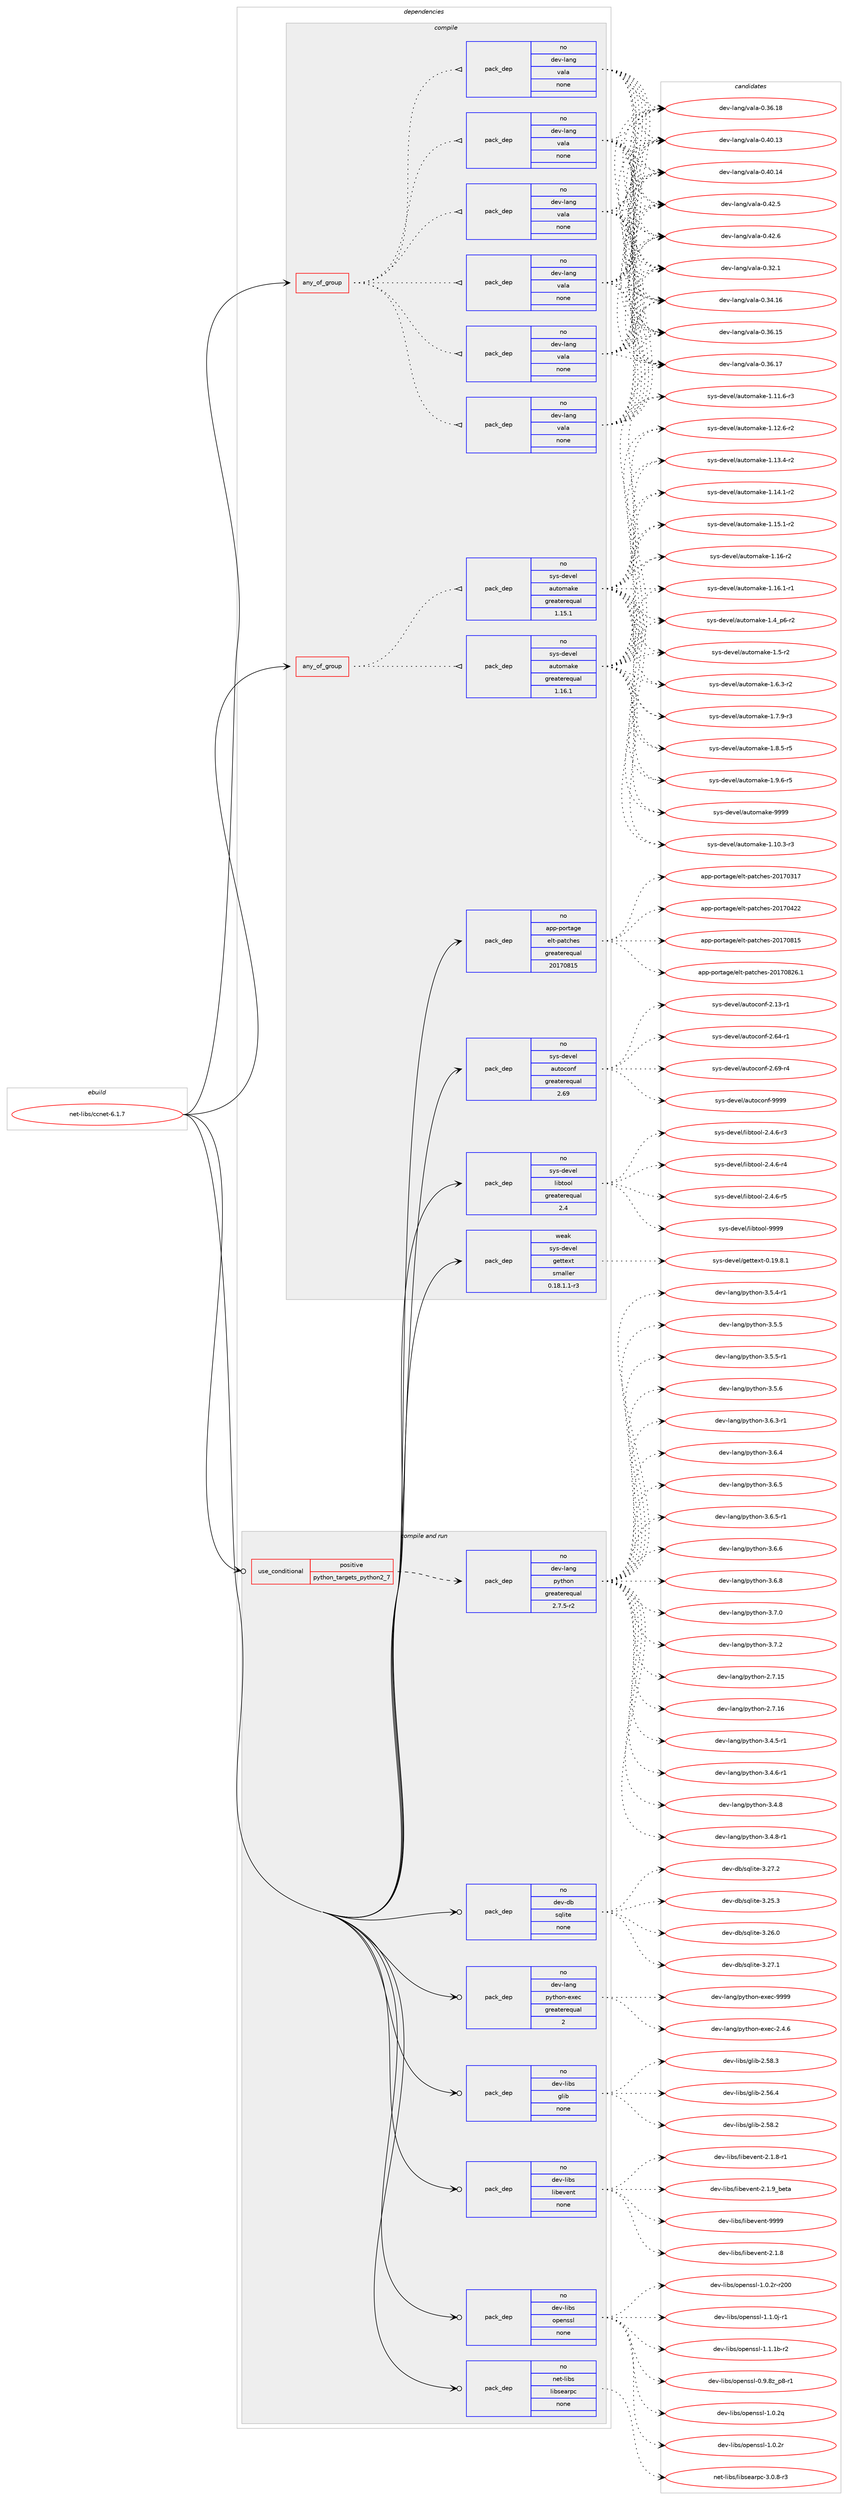 digraph prolog {

# *************
# Graph options
# *************

newrank=true;
concentrate=true;
compound=true;
graph [rankdir=LR,fontname=Helvetica,fontsize=10,ranksep=1.5];#, ranksep=2.5, nodesep=0.2];
edge  [arrowhead=vee];
node  [fontname=Helvetica,fontsize=10];

# **********
# The ebuild
# **********

subgraph cluster_leftcol {
color=gray;
rank=same;
label=<<i>ebuild</i>>;
id [label="net-libs/ccnet-6.1.7", color=red, width=4, href="../net-libs/ccnet-6.1.7.svg"];
}

# ****************
# The dependencies
# ****************

subgraph cluster_midcol {
color=gray;
label=<<i>dependencies</i>>;
subgraph cluster_compile {
fillcolor="#eeeeee";
style=filled;
label=<<i>compile</i>>;
subgraph any26080 {
dependency1658005 [label=<<TABLE BORDER="0" CELLBORDER="1" CELLSPACING="0" CELLPADDING="4"><TR><TD CELLPADDING="10">any_of_group</TD></TR></TABLE>>, shape=none, color=red];subgraph pack1185298 {
dependency1658006 [label=<<TABLE BORDER="0" CELLBORDER="1" CELLSPACING="0" CELLPADDING="4" WIDTH="220"><TR><TD ROWSPAN="6" CELLPADDING="30">pack_dep</TD></TR><TR><TD WIDTH="110">no</TD></TR><TR><TD>dev-lang</TD></TR><TR><TD>vala</TD></TR><TR><TD>none</TD></TR><TR><TD></TD></TR></TABLE>>, shape=none, color=blue];
}
dependency1658005:e -> dependency1658006:w [weight=20,style="dotted",arrowhead="oinv"];
subgraph pack1185299 {
dependency1658007 [label=<<TABLE BORDER="0" CELLBORDER="1" CELLSPACING="0" CELLPADDING="4" WIDTH="220"><TR><TD ROWSPAN="6" CELLPADDING="30">pack_dep</TD></TR><TR><TD WIDTH="110">no</TD></TR><TR><TD>dev-lang</TD></TR><TR><TD>vala</TD></TR><TR><TD>none</TD></TR><TR><TD></TD></TR></TABLE>>, shape=none, color=blue];
}
dependency1658005:e -> dependency1658007:w [weight=20,style="dotted",arrowhead="oinv"];
subgraph pack1185300 {
dependency1658008 [label=<<TABLE BORDER="0" CELLBORDER="1" CELLSPACING="0" CELLPADDING="4" WIDTH="220"><TR><TD ROWSPAN="6" CELLPADDING="30">pack_dep</TD></TR><TR><TD WIDTH="110">no</TD></TR><TR><TD>dev-lang</TD></TR><TR><TD>vala</TD></TR><TR><TD>none</TD></TR><TR><TD></TD></TR></TABLE>>, shape=none, color=blue];
}
dependency1658005:e -> dependency1658008:w [weight=20,style="dotted",arrowhead="oinv"];
subgraph pack1185301 {
dependency1658009 [label=<<TABLE BORDER="0" CELLBORDER="1" CELLSPACING="0" CELLPADDING="4" WIDTH="220"><TR><TD ROWSPAN="6" CELLPADDING="30">pack_dep</TD></TR><TR><TD WIDTH="110">no</TD></TR><TR><TD>dev-lang</TD></TR><TR><TD>vala</TD></TR><TR><TD>none</TD></TR><TR><TD></TD></TR></TABLE>>, shape=none, color=blue];
}
dependency1658005:e -> dependency1658009:w [weight=20,style="dotted",arrowhead="oinv"];
subgraph pack1185302 {
dependency1658010 [label=<<TABLE BORDER="0" CELLBORDER="1" CELLSPACING="0" CELLPADDING="4" WIDTH="220"><TR><TD ROWSPAN="6" CELLPADDING="30">pack_dep</TD></TR><TR><TD WIDTH="110">no</TD></TR><TR><TD>dev-lang</TD></TR><TR><TD>vala</TD></TR><TR><TD>none</TD></TR><TR><TD></TD></TR></TABLE>>, shape=none, color=blue];
}
dependency1658005:e -> dependency1658010:w [weight=20,style="dotted",arrowhead="oinv"];
subgraph pack1185303 {
dependency1658011 [label=<<TABLE BORDER="0" CELLBORDER="1" CELLSPACING="0" CELLPADDING="4" WIDTH="220"><TR><TD ROWSPAN="6" CELLPADDING="30">pack_dep</TD></TR><TR><TD WIDTH="110">no</TD></TR><TR><TD>dev-lang</TD></TR><TR><TD>vala</TD></TR><TR><TD>none</TD></TR><TR><TD></TD></TR></TABLE>>, shape=none, color=blue];
}
dependency1658005:e -> dependency1658011:w [weight=20,style="dotted",arrowhead="oinv"];
}
id:e -> dependency1658005:w [weight=20,style="solid",arrowhead="vee"];
subgraph any26081 {
dependency1658012 [label=<<TABLE BORDER="0" CELLBORDER="1" CELLSPACING="0" CELLPADDING="4"><TR><TD CELLPADDING="10">any_of_group</TD></TR></TABLE>>, shape=none, color=red];subgraph pack1185304 {
dependency1658013 [label=<<TABLE BORDER="0" CELLBORDER="1" CELLSPACING="0" CELLPADDING="4" WIDTH="220"><TR><TD ROWSPAN="6" CELLPADDING="30">pack_dep</TD></TR><TR><TD WIDTH="110">no</TD></TR><TR><TD>sys-devel</TD></TR><TR><TD>automake</TD></TR><TR><TD>greaterequal</TD></TR><TR><TD>1.16.1</TD></TR></TABLE>>, shape=none, color=blue];
}
dependency1658012:e -> dependency1658013:w [weight=20,style="dotted",arrowhead="oinv"];
subgraph pack1185305 {
dependency1658014 [label=<<TABLE BORDER="0" CELLBORDER="1" CELLSPACING="0" CELLPADDING="4" WIDTH="220"><TR><TD ROWSPAN="6" CELLPADDING="30">pack_dep</TD></TR><TR><TD WIDTH="110">no</TD></TR><TR><TD>sys-devel</TD></TR><TR><TD>automake</TD></TR><TR><TD>greaterequal</TD></TR><TR><TD>1.15.1</TD></TR></TABLE>>, shape=none, color=blue];
}
dependency1658012:e -> dependency1658014:w [weight=20,style="dotted",arrowhead="oinv"];
}
id:e -> dependency1658012:w [weight=20,style="solid",arrowhead="vee"];
subgraph pack1185306 {
dependency1658015 [label=<<TABLE BORDER="0" CELLBORDER="1" CELLSPACING="0" CELLPADDING="4" WIDTH="220"><TR><TD ROWSPAN="6" CELLPADDING="30">pack_dep</TD></TR><TR><TD WIDTH="110">no</TD></TR><TR><TD>app-portage</TD></TR><TR><TD>elt-patches</TD></TR><TR><TD>greaterequal</TD></TR><TR><TD>20170815</TD></TR></TABLE>>, shape=none, color=blue];
}
id:e -> dependency1658015:w [weight=20,style="solid",arrowhead="vee"];
subgraph pack1185307 {
dependency1658016 [label=<<TABLE BORDER="0" CELLBORDER="1" CELLSPACING="0" CELLPADDING="4" WIDTH="220"><TR><TD ROWSPAN="6" CELLPADDING="30">pack_dep</TD></TR><TR><TD WIDTH="110">no</TD></TR><TR><TD>sys-devel</TD></TR><TR><TD>autoconf</TD></TR><TR><TD>greaterequal</TD></TR><TR><TD>2.69</TD></TR></TABLE>>, shape=none, color=blue];
}
id:e -> dependency1658016:w [weight=20,style="solid",arrowhead="vee"];
subgraph pack1185308 {
dependency1658017 [label=<<TABLE BORDER="0" CELLBORDER="1" CELLSPACING="0" CELLPADDING="4" WIDTH="220"><TR><TD ROWSPAN="6" CELLPADDING="30">pack_dep</TD></TR><TR><TD WIDTH="110">no</TD></TR><TR><TD>sys-devel</TD></TR><TR><TD>libtool</TD></TR><TR><TD>greaterequal</TD></TR><TR><TD>2.4</TD></TR></TABLE>>, shape=none, color=blue];
}
id:e -> dependency1658017:w [weight=20,style="solid",arrowhead="vee"];
subgraph pack1185309 {
dependency1658018 [label=<<TABLE BORDER="0" CELLBORDER="1" CELLSPACING="0" CELLPADDING="4" WIDTH="220"><TR><TD ROWSPAN="6" CELLPADDING="30">pack_dep</TD></TR><TR><TD WIDTH="110">weak</TD></TR><TR><TD>sys-devel</TD></TR><TR><TD>gettext</TD></TR><TR><TD>smaller</TD></TR><TR><TD>0.18.1.1-r3</TD></TR></TABLE>>, shape=none, color=blue];
}
id:e -> dependency1658018:w [weight=20,style="solid",arrowhead="vee"];
}
subgraph cluster_compileandrun {
fillcolor="#eeeeee";
style=filled;
label=<<i>compile and run</i>>;
subgraph cond445839 {
dependency1658019 [label=<<TABLE BORDER="0" CELLBORDER="1" CELLSPACING="0" CELLPADDING="4"><TR><TD ROWSPAN="3" CELLPADDING="10">use_conditional</TD></TR><TR><TD>positive</TD></TR><TR><TD>python_targets_python2_7</TD></TR></TABLE>>, shape=none, color=red];
subgraph pack1185310 {
dependency1658020 [label=<<TABLE BORDER="0" CELLBORDER="1" CELLSPACING="0" CELLPADDING="4" WIDTH="220"><TR><TD ROWSPAN="6" CELLPADDING="30">pack_dep</TD></TR><TR><TD WIDTH="110">no</TD></TR><TR><TD>dev-lang</TD></TR><TR><TD>python</TD></TR><TR><TD>greaterequal</TD></TR><TR><TD>2.7.5-r2</TD></TR></TABLE>>, shape=none, color=blue];
}
dependency1658019:e -> dependency1658020:w [weight=20,style="dashed",arrowhead="vee"];
}
id:e -> dependency1658019:w [weight=20,style="solid",arrowhead="odotvee"];
subgraph pack1185311 {
dependency1658021 [label=<<TABLE BORDER="0" CELLBORDER="1" CELLSPACING="0" CELLPADDING="4" WIDTH="220"><TR><TD ROWSPAN="6" CELLPADDING="30">pack_dep</TD></TR><TR><TD WIDTH="110">no</TD></TR><TR><TD>dev-db</TD></TR><TR><TD>sqlite</TD></TR><TR><TD>none</TD></TR><TR><TD></TD></TR></TABLE>>, shape=none, color=blue];
}
id:e -> dependency1658021:w [weight=20,style="solid",arrowhead="odotvee"];
subgraph pack1185312 {
dependency1658022 [label=<<TABLE BORDER="0" CELLBORDER="1" CELLSPACING="0" CELLPADDING="4" WIDTH="220"><TR><TD ROWSPAN="6" CELLPADDING="30">pack_dep</TD></TR><TR><TD WIDTH="110">no</TD></TR><TR><TD>dev-lang</TD></TR><TR><TD>python-exec</TD></TR><TR><TD>greaterequal</TD></TR><TR><TD>2</TD></TR></TABLE>>, shape=none, color=blue];
}
id:e -> dependency1658022:w [weight=20,style="solid",arrowhead="odotvee"];
subgraph pack1185313 {
dependency1658023 [label=<<TABLE BORDER="0" CELLBORDER="1" CELLSPACING="0" CELLPADDING="4" WIDTH="220"><TR><TD ROWSPAN="6" CELLPADDING="30">pack_dep</TD></TR><TR><TD WIDTH="110">no</TD></TR><TR><TD>dev-libs</TD></TR><TR><TD>glib</TD></TR><TR><TD>none</TD></TR><TR><TD></TD></TR></TABLE>>, shape=none, color=blue];
}
id:e -> dependency1658023:w [weight=20,style="solid",arrowhead="odotvee"];
subgraph pack1185314 {
dependency1658024 [label=<<TABLE BORDER="0" CELLBORDER="1" CELLSPACING="0" CELLPADDING="4" WIDTH="220"><TR><TD ROWSPAN="6" CELLPADDING="30">pack_dep</TD></TR><TR><TD WIDTH="110">no</TD></TR><TR><TD>dev-libs</TD></TR><TR><TD>libevent</TD></TR><TR><TD>none</TD></TR><TR><TD></TD></TR></TABLE>>, shape=none, color=blue];
}
id:e -> dependency1658024:w [weight=20,style="solid",arrowhead="odotvee"];
subgraph pack1185315 {
dependency1658025 [label=<<TABLE BORDER="0" CELLBORDER="1" CELLSPACING="0" CELLPADDING="4" WIDTH="220"><TR><TD ROWSPAN="6" CELLPADDING="30">pack_dep</TD></TR><TR><TD WIDTH="110">no</TD></TR><TR><TD>dev-libs</TD></TR><TR><TD>openssl</TD></TR><TR><TD>none</TD></TR><TR><TD></TD></TR></TABLE>>, shape=none, color=blue];
}
id:e -> dependency1658025:w [weight=20,style="solid",arrowhead="odotvee"];
subgraph pack1185316 {
dependency1658026 [label=<<TABLE BORDER="0" CELLBORDER="1" CELLSPACING="0" CELLPADDING="4" WIDTH="220"><TR><TD ROWSPAN="6" CELLPADDING="30">pack_dep</TD></TR><TR><TD WIDTH="110">no</TD></TR><TR><TD>net-libs</TD></TR><TR><TD>libsearpc</TD></TR><TR><TD>none</TD></TR><TR><TD></TD></TR></TABLE>>, shape=none, color=blue];
}
id:e -> dependency1658026:w [weight=20,style="solid",arrowhead="odotvee"];
}
subgraph cluster_run {
fillcolor="#eeeeee";
style=filled;
label=<<i>run</i>>;
}
}

# **************
# The candidates
# **************

subgraph cluster_choices {
rank=same;
color=gray;
label=<<i>candidates</i>>;

subgraph choice1185298 {
color=black;
nodesep=1;
choice100101118451089711010347118971089745484651504649 [label="dev-lang/vala-0.32.1", color=red, width=4,href="../dev-lang/vala-0.32.1.svg"];
choice10010111845108971101034711897108974548465152464954 [label="dev-lang/vala-0.34.16", color=red, width=4,href="../dev-lang/vala-0.34.16.svg"];
choice10010111845108971101034711897108974548465154464953 [label="dev-lang/vala-0.36.15", color=red, width=4,href="../dev-lang/vala-0.36.15.svg"];
choice10010111845108971101034711897108974548465154464955 [label="dev-lang/vala-0.36.17", color=red, width=4,href="../dev-lang/vala-0.36.17.svg"];
choice10010111845108971101034711897108974548465154464956 [label="dev-lang/vala-0.36.18", color=red, width=4,href="../dev-lang/vala-0.36.18.svg"];
choice10010111845108971101034711897108974548465248464951 [label="dev-lang/vala-0.40.13", color=red, width=4,href="../dev-lang/vala-0.40.13.svg"];
choice10010111845108971101034711897108974548465248464952 [label="dev-lang/vala-0.40.14", color=red, width=4,href="../dev-lang/vala-0.40.14.svg"];
choice100101118451089711010347118971089745484652504653 [label="dev-lang/vala-0.42.5", color=red, width=4,href="../dev-lang/vala-0.42.5.svg"];
choice100101118451089711010347118971089745484652504654 [label="dev-lang/vala-0.42.6", color=red, width=4,href="../dev-lang/vala-0.42.6.svg"];
dependency1658006:e -> choice100101118451089711010347118971089745484651504649:w [style=dotted,weight="100"];
dependency1658006:e -> choice10010111845108971101034711897108974548465152464954:w [style=dotted,weight="100"];
dependency1658006:e -> choice10010111845108971101034711897108974548465154464953:w [style=dotted,weight="100"];
dependency1658006:e -> choice10010111845108971101034711897108974548465154464955:w [style=dotted,weight="100"];
dependency1658006:e -> choice10010111845108971101034711897108974548465154464956:w [style=dotted,weight="100"];
dependency1658006:e -> choice10010111845108971101034711897108974548465248464951:w [style=dotted,weight="100"];
dependency1658006:e -> choice10010111845108971101034711897108974548465248464952:w [style=dotted,weight="100"];
dependency1658006:e -> choice100101118451089711010347118971089745484652504653:w [style=dotted,weight="100"];
dependency1658006:e -> choice100101118451089711010347118971089745484652504654:w [style=dotted,weight="100"];
}
subgraph choice1185299 {
color=black;
nodesep=1;
choice100101118451089711010347118971089745484651504649 [label="dev-lang/vala-0.32.1", color=red, width=4,href="../dev-lang/vala-0.32.1.svg"];
choice10010111845108971101034711897108974548465152464954 [label="dev-lang/vala-0.34.16", color=red, width=4,href="../dev-lang/vala-0.34.16.svg"];
choice10010111845108971101034711897108974548465154464953 [label="dev-lang/vala-0.36.15", color=red, width=4,href="../dev-lang/vala-0.36.15.svg"];
choice10010111845108971101034711897108974548465154464955 [label="dev-lang/vala-0.36.17", color=red, width=4,href="../dev-lang/vala-0.36.17.svg"];
choice10010111845108971101034711897108974548465154464956 [label="dev-lang/vala-0.36.18", color=red, width=4,href="../dev-lang/vala-0.36.18.svg"];
choice10010111845108971101034711897108974548465248464951 [label="dev-lang/vala-0.40.13", color=red, width=4,href="../dev-lang/vala-0.40.13.svg"];
choice10010111845108971101034711897108974548465248464952 [label="dev-lang/vala-0.40.14", color=red, width=4,href="../dev-lang/vala-0.40.14.svg"];
choice100101118451089711010347118971089745484652504653 [label="dev-lang/vala-0.42.5", color=red, width=4,href="../dev-lang/vala-0.42.5.svg"];
choice100101118451089711010347118971089745484652504654 [label="dev-lang/vala-0.42.6", color=red, width=4,href="../dev-lang/vala-0.42.6.svg"];
dependency1658007:e -> choice100101118451089711010347118971089745484651504649:w [style=dotted,weight="100"];
dependency1658007:e -> choice10010111845108971101034711897108974548465152464954:w [style=dotted,weight="100"];
dependency1658007:e -> choice10010111845108971101034711897108974548465154464953:w [style=dotted,weight="100"];
dependency1658007:e -> choice10010111845108971101034711897108974548465154464955:w [style=dotted,weight="100"];
dependency1658007:e -> choice10010111845108971101034711897108974548465154464956:w [style=dotted,weight="100"];
dependency1658007:e -> choice10010111845108971101034711897108974548465248464951:w [style=dotted,weight="100"];
dependency1658007:e -> choice10010111845108971101034711897108974548465248464952:w [style=dotted,weight="100"];
dependency1658007:e -> choice100101118451089711010347118971089745484652504653:w [style=dotted,weight="100"];
dependency1658007:e -> choice100101118451089711010347118971089745484652504654:w [style=dotted,weight="100"];
}
subgraph choice1185300 {
color=black;
nodesep=1;
choice100101118451089711010347118971089745484651504649 [label="dev-lang/vala-0.32.1", color=red, width=4,href="../dev-lang/vala-0.32.1.svg"];
choice10010111845108971101034711897108974548465152464954 [label="dev-lang/vala-0.34.16", color=red, width=4,href="../dev-lang/vala-0.34.16.svg"];
choice10010111845108971101034711897108974548465154464953 [label="dev-lang/vala-0.36.15", color=red, width=4,href="../dev-lang/vala-0.36.15.svg"];
choice10010111845108971101034711897108974548465154464955 [label="dev-lang/vala-0.36.17", color=red, width=4,href="../dev-lang/vala-0.36.17.svg"];
choice10010111845108971101034711897108974548465154464956 [label="dev-lang/vala-0.36.18", color=red, width=4,href="../dev-lang/vala-0.36.18.svg"];
choice10010111845108971101034711897108974548465248464951 [label="dev-lang/vala-0.40.13", color=red, width=4,href="../dev-lang/vala-0.40.13.svg"];
choice10010111845108971101034711897108974548465248464952 [label="dev-lang/vala-0.40.14", color=red, width=4,href="../dev-lang/vala-0.40.14.svg"];
choice100101118451089711010347118971089745484652504653 [label="dev-lang/vala-0.42.5", color=red, width=4,href="../dev-lang/vala-0.42.5.svg"];
choice100101118451089711010347118971089745484652504654 [label="dev-lang/vala-0.42.6", color=red, width=4,href="../dev-lang/vala-0.42.6.svg"];
dependency1658008:e -> choice100101118451089711010347118971089745484651504649:w [style=dotted,weight="100"];
dependency1658008:e -> choice10010111845108971101034711897108974548465152464954:w [style=dotted,weight="100"];
dependency1658008:e -> choice10010111845108971101034711897108974548465154464953:w [style=dotted,weight="100"];
dependency1658008:e -> choice10010111845108971101034711897108974548465154464955:w [style=dotted,weight="100"];
dependency1658008:e -> choice10010111845108971101034711897108974548465154464956:w [style=dotted,weight="100"];
dependency1658008:e -> choice10010111845108971101034711897108974548465248464951:w [style=dotted,weight="100"];
dependency1658008:e -> choice10010111845108971101034711897108974548465248464952:w [style=dotted,weight="100"];
dependency1658008:e -> choice100101118451089711010347118971089745484652504653:w [style=dotted,weight="100"];
dependency1658008:e -> choice100101118451089711010347118971089745484652504654:w [style=dotted,weight="100"];
}
subgraph choice1185301 {
color=black;
nodesep=1;
choice100101118451089711010347118971089745484651504649 [label="dev-lang/vala-0.32.1", color=red, width=4,href="../dev-lang/vala-0.32.1.svg"];
choice10010111845108971101034711897108974548465152464954 [label="dev-lang/vala-0.34.16", color=red, width=4,href="../dev-lang/vala-0.34.16.svg"];
choice10010111845108971101034711897108974548465154464953 [label="dev-lang/vala-0.36.15", color=red, width=4,href="../dev-lang/vala-0.36.15.svg"];
choice10010111845108971101034711897108974548465154464955 [label="dev-lang/vala-0.36.17", color=red, width=4,href="../dev-lang/vala-0.36.17.svg"];
choice10010111845108971101034711897108974548465154464956 [label="dev-lang/vala-0.36.18", color=red, width=4,href="../dev-lang/vala-0.36.18.svg"];
choice10010111845108971101034711897108974548465248464951 [label="dev-lang/vala-0.40.13", color=red, width=4,href="../dev-lang/vala-0.40.13.svg"];
choice10010111845108971101034711897108974548465248464952 [label="dev-lang/vala-0.40.14", color=red, width=4,href="../dev-lang/vala-0.40.14.svg"];
choice100101118451089711010347118971089745484652504653 [label="dev-lang/vala-0.42.5", color=red, width=4,href="../dev-lang/vala-0.42.5.svg"];
choice100101118451089711010347118971089745484652504654 [label="dev-lang/vala-0.42.6", color=red, width=4,href="../dev-lang/vala-0.42.6.svg"];
dependency1658009:e -> choice100101118451089711010347118971089745484651504649:w [style=dotted,weight="100"];
dependency1658009:e -> choice10010111845108971101034711897108974548465152464954:w [style=dotted,weight="100"];
dependency1658009:e -> choice10010111845108971101034711897108974548465154464953:w [style=dotted,weight="100"];
dependency1658009:e -> choice10010111845108971101034711897108974548465154464955:w [style=dotted,weight="100"];
dependency1658009:e -> choice10010111845108971101034711897108974548465154464956:w [style=dotted,weight="100"];
dependency1658009:e -> choice10010111845108971101034711897108974548465248464951:w [style=dotted,weight="100"];
dependency1658009:e -> choice10010111845108971101034711897108974548465248464952:w [style=dotted,weight="100"];
dependency1658009:e -> choice100101118451089711010347118971089745484652504653:w [style=dotted,weight="100"];
dependency1658009:e -> choice100101118451089711010347118971089745484652504654:w [style=dotted,weight="100"];
}
subgraph choice1185302 {
color=black;
nodesep=1;
choice100101118451089711010347118971089745484651504649 [label="dev-lang/vala-0.32.1", color=red, width=4,href="../dev-lang/vala-0.32.1.svg"];
choice10010111845108971101034711897108974548465152464954 [label="dev-lang/vala-0.34.16", color=red, width=4,href="../dev-lang/vala-0.34.16.svg"];
choice10010111845108971101034711897108974548465154464953 [label="dev-lang/vala-0.36.15", color=red, width=4,href="../dev-lang/vala-0.36.15.svg"];
choice10010111845108971101034711897108974548465154464955 [label="dev-lang/vala-0.36.17", color=red, width=4,href="../dev-lang/vala-0.36.17.svg"];
choice10010111845108971101034711897108974548465154464956 [label="dev-lang/vala-0.36.18", color=red, width=4,href="../dev-lang/vala-0.36.18.svg"];
choice10010111845108971101034711897108974548465248464951 [label="dev-lang/vala-0.40.13", color=red, width=4,href="../dev-lang/vala-0.40.13.svg"];
choice10010111845108971101034711897108974548465248464952 [label="dev-lang/vala-0.40.14", color=red, width=4,href="../dev-lang/vala-0.40.14.svg"];
choice100101118451089711010347118971089745484652504653 [label="dev-lang/vala-0.42.5", color=red, width=4,href="../dev-lang/vala-0.42.5.svg"];
choice100101118451089711010347118971089745484652504654 [label="dev-lang/vala-0.42.6", color=red, width=4,href="../dev-lang/vala-0.42.6.svg"];
dependency1658010:e -> choice100101118451089711010347118971089745484651504649:w [style=dotted,weight="100"];
dependency1658010:e -> choice10010111845108971101034711897108974548465152464954:w [style=dotted,weight="100"];
dependency1658010:e -> choice10010111845108971101034711897108974548465154464953:w [style=dotted,weight="100"];
dependency1658010:e -> choice10010111845108971101034711897108974548465154464955:w [style=dotted,weight="100"];
dependency1658010:e -> choice10010111845108971101034711897108974548465154464956:w [style=dotted,weight="100"];
dependency1658010:e -> choice10010111845108971101034711897108974548465248464951:w [style=dotted,weight="100"];
dependency1658010:e -> choice10010111845108971101034711897108974548465248464952:w [style=dotted,weight="100"];
dependency1658010:e -> choice100101118451089711010347118971089745484652504653:w [style=dotted,weight="100"];
dependency1658010:e -> choice100101118451089711010347118971089745484652504654:w [style=dotted,weight="100"];
}
subgraph choice1185303 {
color=black;
nodesep=1;
choice100101118451089711010347118971089745484651504649 [label="dev-lang/vala-0.32.1", color=red, width=4,href="../dev-lang/vala-0.32.1.svg"];
choice10010111845108971101034711897108974548465152464954 [label="dev-lang/vala-0.34.16", color=red, width=4,href="../dev-lang/vala-0.34.16.svg"];
choice10010111845108971101034711897108974548465154464953 [label="dev-lang/vala-0.36.15", color=red, width=4,href="../dev-lang/vala-0.36.15.svg"];
choice10010111845108971101034711897108974548465154464955 [label="dev-lang/vala-0.36.17", color=red, width=4,href="../dev-lang/vala-0.36.17.svg"];
choice10010111845108971101034711897108974548465154464956 [label="dev-lang/vala-0.36.18", color=red, width=4,href="../dev-lang/vala-0.36.18.svg"];
choice10010111845108971101034711897108974548465248464951 [label="dev-lang/vala-0.40.13", color=red, width=4,href="../dev-lang/vala-0.40.13.svg"];
choice10010111845108971101034711897108974548465248464952 [label="dev-lang/vala-0.40.14", color=red, width=4,href="../dev-lang/vala-0.40.14.svg"];
choice100101118451089711010347118971089745484652504653 [label="dev-lang/vala-0.42.5", color=red, width=4,href="../dev-lang/vala-0.42.5.svg"];
choice100101118451089711010347118971089745484652504654 [label="dev-lang/vala-0.42.6", color=red, width=4,href="../dev-lang/vala-0.42.6.svg"];
dependency1658011:e -> choice100101118451089711010347118971089745484651504649:w [style=dotted,weight="100"];
dependency1658011:e -> choice10010111845108971101034711897108974548465152464954:w [style=dotted,weight="100"];
dependency1658011:e -> choice10010111845108971101034711897108974548465154464953:w [style=dotted,weight="100"];
dependency1658011:e -> choice10010111845108971101034711897108974548465154464955:w [style=dotted,weight="100"];
dependency1658011:e -> choice10010111845108971101034711897108974548465154464956:w [style=dotted,weight="100"];
dependency1658011:e -> choice10010111845108971101034711897108974548465248464951:w [style=dotted,weight="100"];
dependency1658011:e -> choice10010111845108971101034711897108974548465248464952:w [style=dotted,weight="100"];
dependency1658011:e -> choice100101118451089711010347118971089745484652504653:w [style=dotted,weight="100"];
dependency1658011:e -> choice100101118451089711010347118971089745484652504654:w [style=dotted,weight="100"];
}
subgraph choice1185304 {
color=black;
nodesep=1;
choice11512111545100101118101108479711711611110997107101454946494846514511451 [label="sys-devel/automake-1.10.3-r3", color=red, width=4,href="../sys-devel/automake-1.10.3-r3.svg"];
choice11512111545100101118101108479711711611110997107101454946494946544511451 [label="sys-devel/automake-1.11.6-r3", color=red, width=4,href="../sys-devel/automake-1.11.6-r3.svg"];
choice11512111545100101118101108479711711611110997107101454946495046544511450 [label="sys-devel/automake-1.12.6-r2", color=red, width=4,href="../sys-devel/automake-1.12.6-r2.svg"];
choice11512111545100101118101108479711711611110997107101454946495146524511450 [label="sys-devel/automake-1.13.4-r2", color=red, width=4,href="../sys-devel/automake-1.13.4-r2.svg"];
choice11512111545100101118101108479711711611110997107101454946495246494511450 [label="sys-devel/automake-1.14.1-r2", color=red, width=4,href="../sys-devel/automake-1.14.1-r2.svg"];
choice11512111545100101118101108479711711611110997107101454946495346494511450 [label="sys-devel/automake-1.15.1-r2", color=red, width=4,href="../sys-devel/automake-1.15.1-r2.svg"];
choice1151211154510010111810110847971171161111099710710145494649544511450 [label="sys-devel/automake-1.16-r2", color=red, width=4,href="../sys-devel/automake-1.16-r2.svg"];
choice11512111545100101118101108479711711611110997107101454946495446494511449 [label="sys-devel/automake-1.16.1-r1", color=red, width=4,href="../sys-devel/automake-1.16.1-r1.svg"];
choice115121115451001011181011084797117116111109971071014549465295112544511450 [label="sys-devel/automake-1.4_p6-r2", color=red, width=4,href="../sys-devel/automake-1.4_p6-r2.svg"];
choice11512111545100101118101108479711711611110997107101454946534511450 [label="sys-devel/automake-1.5-r2", color=red, width=4,href="../sys-devel/automake-1.5-r2.svg"];
choice115121115451001011181011084797117116111109971071014549465446514511450 [label="sys-devel/automake-1.6.3-r2", color=red, width=4,href="../sys-devel/automake-1.6.3-r2.svg"];
choice115121115451001011181011084797117116111109971071014549465546574511451 [label="sys-devel/automake-1.7.9-r3", color=red, width=4,href="../sys-devel/automake-1.7.9-r3.svg"];
choice115121115451001011181011084797117116111109971071014549465646534511453 [label="sys-devel/automake-1.8.5-r5", color=red, width=4,href="../sys-devel/automake-1.8.5-r5.svg"];
choice115121115451001011181011084797117116111109971071014549465746544511453 [label="sys-devel/automake-1.9.6-r5", color=red, width=4,href="../sys-devel/automake-1.9.6-r5.svg"];
choice115121115451001011181011084797117116111109971071014557575757 [label="sys-devel/automake-9999", color=red, width=4,href="../sys-devel/automake-9999.svg"];
dependency1658013:e -> choice11512111545100101118101108479711711611110997107101454946494846514511451:w [style=dotted,weight="100"];
dependency1658013:e -> choice11512111545100101118101108479711711611110997107101454946494946544511451:w [style=dotted,weight="100"];
dependency1658013:e -> choice11512111545100101118101108479711711611110997107101454946495046544511450:w [style=dotted,weight="100"];
dependency1658013:e -> choice11512111545100101118101108479711711611110997107101454946495146524511450:w [style=dotted,weight="100"];
dependency1658013:e -> choice11512111545100101118101108479711711611110997107101454946495246494511450:w [style=dotted,weight="100"];
dependency1658013:e -> choice11512111545100101118101108479711711611110997107101454946495346494511450:w [style=dotted,weight="100"];
dependency1658013:e -> choice1151211154510010111810110847971171161111099710710145494649544511450:w [style=dotted,weight="100"];
dependency1658013:e -> choice11512111545100101118101108479711711611110997107101454946495446494511449:w [style=dotted,weight="100"];
dependency1658013:e -> choice115121115451001011181011084797117116111109971071014549465295112544511450:w [style=dotted,weight="100"];
dependency1658013:e -> choice11512111545100101118101108479711711611110997107101454946534511450:w [style=dotted,weight="100"];
dependency1658013:e -> choice115121115451001011181011084797117116111109971071014549465446514511450:w [style=dotted,weight="100"];
dependency1658013:e -> choice115121115451001011181011084797117116111109971071014549465546574511451:w [style=dotted,weight="100"];
dependency1658013:e -> choice115121115451001011181011084797117116111109971071014549465646534511453:w [style=dotted,weight="100"];
dependency1658013:e -> choice115121115451001011181011084797117116111109971071014549465746544511453:w [style=dotted,weight="100"];
dependency1658013:e -> choice115121115451001011181011084797117116111109971071014557575757:w [style=dotted,weight="100"];
}
subgraph choice1185305 {
color=black;
nodesep=1;
choice11512111545100101118101108479711711611110997107101454946494846514511451 [label="sys-devel/automake-1.10.3-r3", color=red, width=4,href="../sys-devel/automake-1.10.3-r3.svg"];
choice11512111545100101118101108479711711611110997107101454946494946544511451 [label="sys-devel/automake-1.11.6-r3", color=red, width=4,href="../sys-devel/automake-1.11.6-r3.svg"];
choice11512111545100101118101108479711711611110997107101454946495046544511450 [label="sys-devel/automake-1.12.6-r2", color=red, width=4,href="../sys-devel/automake-1.12.6-r2.svg"];
choice11512111545100101118101108479711711611110997107101454946495146524511450 [label="sys-devel/automake-1.13.4-r2", color=red, width=4,href="../sys-devel/automake-1.13.4-r2.svg"];
choice11512111545100101118101108479711711611110997107101454946495246494511450 [label="sys-devel/automake-1.14.1-r2", color=red, width=4,href="../sys-devel/automake-1.14.1-r2.svg"];
choice11512111545100101118101108479711711611110997107101454946495346494511450 [label="sys-devel/automake-1.15.1-r2", color=red, width=4,href="../sys-devel/automake-1.15.1-r2.svg"];
choice1151211154510010111810110847971171161111099710710145494649544511450 [label="sys-devel/automake-1.16-r2", color=red, width=4,href="../sys-devel/automake-1.16-r2.svg"];
choice11512111545100101118101108479711711611110997107101454946495446494511449 [label="sys-devel/automake-1.16.1-r1", color=red, width=4,href="../sys-devel/automake-1.16.1-r1.svg"];
choice115121115451001011181011084797117116111109971071014549465295112544511450 [label="sys-devel/automake-1.4_p6-r2", color=red, width=4,href="../sys-devel/automake-1.4_p6-r2.svg"];
choice11512111545100101118101108479711711611110997107101454946534511450 [label="sys-devel/automake-1.5-r2", color=red, width=4,href="../sys-devel/automake-1.5-r2.svg"];
choice115121115451001011181011084797117116111109971071014549465446514511450 [label="sys-devel/automake-1.6.3-r2", color=red, width=4,href="../sys-devel/automake-1.6.3-r2.svg"];
choice115121115451001011181011084797117116111109971071014549465546574511451 [label="sys-devel/automake-1.7.9-r3", color=red, width=4,href="../sys-devel/automake-1.7.9-r3.svg"];
choice115121115451001011181011084797117116111109971071014549465646534511453 [label="sys-devel/automake-1.8.5-r5", color=red, width=4,href="../sys-devel/automake-1.8.5-r5.svg"];
choice115121115451001011181011084797117116111109971071014549465746544511453 [label="sys-devel/automake-1.9.6-r5", color=red, width=4,href="../sys-devel/automake-1.9.6-r5.svg"];
choice115121115451001011181011084797117116111109971071014557575757 [label="sys-devel/automake-9999", color=red, width=4,href="../sys-devel/automake-9999.svg"];
dependency1658014:e -> choice11512111545100101118101108479711711611110997107101454946494846514511451:w [style=dotted,weight="100"];
dependency1658014:e -> choice11512111545100101118101108479711711611110997107101454946494946544511451:w [style=dotted,weight="100"];
dependency1658014:e -> choice11512111545100101118101108479711711611110997107101454946495046544511450:w [style=dotted,weight="100"];
dependency1658014:e -> choice11512111545100101118101108479711711611110997107101454946495146524511450:w [style=dotted,weight="100"];
dependency1658014:e -> choice11512111545100101118101108479711711611110997107101454946495246494511450:w [style=dotted,weight="100"];
dependency1658014:e -> choice11512111545100101118101108479711711611110997107101454946495346494511450:w [style=dotted,weight="100"];
dependency1658014:e -> choice1151211154510010111810110847971171161111099710710145494649544511450:w [style=dotted,weight="100"];
dependency1658014:e -> choice11512111545100101118101108479711711611110997107101454946495446494511449:w [style=dotted,weight="100"];
dependency1658014:e -> choice115121115451001011181011084797117116111109971071014549465295112544511450:w [style=dotted,weight="100"];
dependency1658014:e -> choice11512111545100101118101108479711711611110997107101454946534511450:w [style=dotted,weight="100"];
dependency1658014:e -> choice115121115451001011181011084797117116111109971071014549465446514511450:w [style=dotted,weight="100"];
dependency1658014:e -> choice115121115451001011181011084797117116111109971071014549465546574511451:w [style=dotted,weight="100"];
dependency1658014:e -> choice115121115451001011181011084797117116111109971071014549465646534511453:w [style=dotted,weight="100"];
dependency1658014:e -> choice115121115451001011181011084797117116111109971071014549465746544511453:w [style=dotted,weight="100"];
dependency1658014:e -> choice115121115451001011181011084797117116111109971071014557575757:w [style=dotted,weight="100"];
}
subgraph choice1185306 {
color=black;
nodesep=1;
choice97112112451121111141169710310147101108116451129711699104101115455048495548514955 [label="app-portage/elt-patches-20170317", color=red, width=4,href="../app-portage/elt-patches-20170317.svg"];
choice97112112451121111141169710310147101108116451129711699104101115455048495548525050 [label="app-portage/elt-patches-20170422", color=red, width=4,href="../app-portage/elt-patches-20170422.svg"];
choice97112112451121111141169710310147101108116451129711699104101115455048495548564953 [label="app-portage/elt-patches-20170815", color=red, width=4,href="../app-portage/elt-patches-20170815.svg"];
choice971121124511211111411697103101471011081164511297116991041011154550484955485650544649 [label="app-portage/elt-patches-20170826.1", color=red, width=4,href="../app-portage/elt-patches-20170826.1.svg"];
dependency1658015:e -> choice97112112451121111141169710310147101108116451129711699104101115455048495548514955:w [style=dotted,weight="100"];
dependency1658015:e -> choice97112112451121111141169710310147101108116451129711699104101115455048495548525050:w [style=dotted,weight="100"];
dependency1658015:e -> choice97112112451121111141169710310147101108116451129711699104101115455048495548564953:w [style=dotted,weight="100"];
dependency1658015:e -> choice971121124511211111411697103101471011081164511297116991041011154550484955485650544649:w [style=dotted,weight="100"];
}
subgraph choice1185307 {
color=black;
nodesep=1;
choice1151211154510010111810110847971171161119911111010245504649514511449 [label="sys-devel/autoconf-2.13-r1", color=red, width=4,href="../sys-devel/autoconf-2.13-r1.svg"];
choice1151211154510010111810110847971171161119911111010245504654524511449 [label="sys-devel/autoconf-2.64-r1", color=red, width=4,href="../sys-devel/autoconf-2.64-r1.svg"];
choice1151211154510010111810110847971171161119911111010245504654574511452 [label="sys-devel/autoconf-2.69-r4", color=red, width=4,href="../sys-devel/autoconf-2.69-r4.svg"];
choice115121115451001011181011084797117116111991111101024557575757 [label="sys-devel/autoconf-9999", color=red, width=4,href="../sys-devel/autoconf-9999.svg"];
dependency1658016:e -> choice1151211154510010111810110847971171161119911111010245504649514511449:w [style=dotted,weight="100"];
dependency1658016:e -> choice1151211154510010111810110847971171161119911111010245504654524511449:w [style=dotted,weight="100"];
dependency1658016:e -> choice1151211154510010111810110847971171161119911111010245504654574511452:w [style=dotted,weight="100"];
dependency1658016:e -> choice115121115451001011181011084797117116111991111101024557575757:w [style=dotted,weight="100"];
}
subgraph choice1185308 {
color=black;
nodesep=1;
choice1151211154510010111810110847108105981161111111084550465246544511451 [label="sys-devel/libtool-2.4.6-r3", color=red, width=4,href="../sys-devel/libtool-2.4.6-r3.svg"];
choice1151211154510010111810110847108105981161111111084550465246544511452 [label="sys-devel/libtool-2.4.6-r4", color=red, width=4,href="../sys-devel/libtool-2.4.6-r4.svg"];
choice1151211154510010111810110847108105981161111111084550465246544511453 [label="sys-devel/libtool-2.4.6-r5", color=red, width=4,href="../sys-devel/libtool-2.4.6-r5.svg"];
choice1151211154510010111810110847108105981161111111084557575757 [label="sys-devel/libtool-9999", color=red, width=4,href="../sys-devel/libtool-9999.svg"];
dependency1658017:e -> choice1151211154510010111810110847108105981161111111084550465246544511451:w [style=dotted,weight="100"];
dependency1658017:e -> choice1151211154510010111810110847108105981161111111084550465246544511452:w [style=dotted,weight="100"];
dependency1658017:e -> choice1151211154510010111810110847108105981161111111084550465246544511453:w [style=dotted,weight="100"];
dependency1658017:e -> choice1151211154510010111810110847108105981161111111084557575757:w [style=dotted,weight="100"];
}
subgraph choice1185309 {
color=black;
nodesep=1;
choice1151211154510010111810110847103101116116101120116454846495746564649 [label="sys-devel/gettext-0.19.8.1", color=red, width=4,href="../sys-devel/gettext-0.19.8.1.svg"];
dependency1658018:e -> choice1151211154510010111810110847103101116116101120116454846495746564649:w [style=dotted,weight="100"];
}
subgraph choice1185310 {
color=black;
nodesep=1;
choice10010111845108971101034711212111610411111045504655464953 [label="dev-lang/python-2.7.15", color=red, width=4,href="../dev-lang/python-2.7.15.svg"];
choice10010111845108971101034711212111610411111045504655464954 [label="dev-lang/python-2.7.16", color=red, width=4,href="../dev-lang/python-2.7.16.svg"];
choice1001011184510897110103471121211161041111104551465246534511449 [label="dev-lang/python-3.4.5-r1", color=red, width=4,href="../dev-lang/python-3.4.5-r1.svg"];
choice1001011184510897110103471121211161041111104551465246544511449 [label="dev-lang/python-3.4.6-r1", color=red, width=4,href="../dev-lang/python-3.4.6-r1.svg"];
choice100101118451089711010347112121116104111110455146524656 [label="dev-lang/python-3.4.8", color=red, width=4,href="../dev-lang/python-3.4.8.svg"];
choice1001011184510897110103471121211161041111104551465246564511449 [label="dev-lang/python-3.4.8-r1", color=red, width=4,href="../dev-lang/python-3.4.8-r1.svg"];
choice1001011184510897110103471121211161041111104551465346524511449 [label="dev-lang/python-3.5.4-r1", color=red, width=4,href="../dev-lang/python-3.5.4-r1.svg"];
choice100101118451089711010347112121116104111110455146534653 [label="dev-lang/python-3.5.5", color=red, width=4,href="../dev-lang/python-3.5.5.svg"];
choice1001011184510897110103471121211161041111104551465346534511449 [label="dev-lang/python-3.5.5-r1", color=red, width=4,href="../dev-lang/python-3.5.5-r1.svg"];
choice100101118451089711010347112121116104111110455146534654 [label="dev-lang/python-3.5.6", color=red, width=4,href="../dev-lang/python-3.5.6.svg"];
choice1001011184510897110103471121211161041111104551465446514511449 [label="dev-lang/python-3.6.3-r1", color=red, width=4,href="../dev-lang/python-3.6.3-r1.svg"];
choice100101118451089711010347112121116104111110455146544652 [label="dev-lang/python-3.6.4", color=red, width=4,href="../dev-lang/python-3.6.4.svg"];
choice100101118451089711010347112121116104111110455146544653 [label="dev-lang/python-3.6.5", color=red, width=4,href="../dev-lang/python-3.6.5.svg"];
choice1001011184510897110103471121211161041111104551465446534511449 [label="dev-lang/python-3.6.5-r1", color=red, width=4,href="../dev-lang/python-3.6.5-r1.svg"];
choice100101118451089711010347112121116104111110455146544654 [label="dev-lang/python-3.6.6", color=red, width=4,href="../dev-lang/python-3.6.6.svg"];
choice100101118451089711010347112121116104111110455146544656 [label="dev-lang/python-3.6.8", color=red, width=4,href="../dev-lang/python-3.6.8.svg"];
choice100101118451089711010347112121116104111110455146554648 [label="dev-lang/python-3.7.0", color=red, width=4,href="../dev-lang/python-3.7.0.svg"];
choice100101118451089711010347112121116104111110455146554650 [label="dev-lang/python-3.7.2", color=red, width=4,href="../dev-lang/python-3.7.2.svg"];
dependency1658020:e -> choice10010111845108971101034711212111610411111045504655464953:w [style=dotted,weight="100"];
dependency1658020:e -> choice10010111845108971101034711212111610411111045504655464954:w [style=dotted,weight="100"];
dependency1658020:e -> choice1001011184510897110103471121211161041111104551465246534511449:w [style=dotted,weight="100"];
dependency1658020:e -> choice1001011184510897110103471121211161041111104551465246544511449:w [style=dotted,weight="100"];
dependency1658020:e -> choice100101118451089711010347112121116104111110455146524656:w [style=dotted,weight="100"];
dependency1658020:e -> choice1001011184510897110103471121211161041111104551465246564511449:w [style=dotted,weight="100"];
dependency1658020:e -> choice1001011184510897110103471121211161041111104551465346524511449:w [style=dotted,weight="100"];
dependency1658020:e -> choice100101118451089711010347112121116104111110455146534653:w [style=dotted,weight="100"];
dependency1658020:e -> choice1001011184510897110103471121211161041111104551465346534511449:w [style=dotted,weight="100"];
dependency1658020:e -> choice100101118451089711010347112121116104111110455146534654:w [style=dotted,weight="100"];
dependency1658020:e -> choice1001011184510897110103471121211161041111104551465446514511449:w [style=dotted,weight="100"];
dependency1658020:e -> choice100101118451089711010347112121116104111110455146544652:w [style=dotted,weight="100"];
dependency1658020:e -> choice100101118451089711010347112121116104111110455146544653:w [style=dotted,weight="100"];
dependency1658020:e -> choice1001011184510897110103471121211161041111104551465446534511449:w [style=dotted,weight="100"];
dependency1658020:e -> choice100101118451089711010347112121116104111110455146544654:w [style=dotted,weight="100"];
dependency1658020:e -> choice100101118451089711010347112121116104111110455146544656:w [style=dotted,weight="100"];
dependency1658020:e -> choice100101118451089711010347112121116104111110455146554648:w [style=dotted,weight="100"];
dependency1658020:e -> choice100101118451089711010347112121116104111110455146554650:w [style=dotted,weight="100"];
}
subgraph choice1185311 {
color=black;
nodesep=1;
choice10010111845100984711511310810511610145514650534651 [label="dev-db/sqlite-3.25.3", color=red, width=4,href="../dev-db/sqlite-3.25.3.svg"];
choice10010111845100984711511310810511610145514650544648 [label="dev-db/sqlite-3.26.0", color=red, width=4,href="../dev-db/sqlite-3.26.0.svg"];
choice10010111845100984711511310810511610145514650554649 [label="dev-db/sqlite-3.27.1", color=red, width=4,href="../dev-db/sqlite-3.27.1.svg"];
choice10010111845100984711511310810511610145514650554650 [label="dev-db/sqlite-3.27.2", color=red, width=4,href="../dev-db/sqlite-3.27.2.svg"];
dependency1658021:e -> choice10010111845100984711511310810511610145514650534651:w [style=dotted,weight="100"];
dependency1658021:e -> choice10010111845100984711511310810511610145514650544648:w [style=dotted,weight="100"];
dependency1658021:e -> choice10010111845100984711511310810511610145514650554649:w [style=dotted,weight="100"];
dependency1658021:e -> choice10010111845100984711511310810511610145514650554650:w [style=dotted,weight="100"];
}
subgraph choice1185312 {
color=black;
nodesep=1;
choice1001011184510897110103471121211161041111104510112010199455046524654 [label="dev-lang/python-exec-2.4.6", color=red, width=4,href="../dev-lang/python-exec-2.4.6.svg"];
choice10010111845108971101034711212111610411111045101120101994557575757 [label="dev-lang/python-exec-9999", color=red, width=4,href="../dev-lang/python-exec-9999.svg"];
dependency1658022:e -> choice1001011184510897110103471121211161041111104510112010199455046524654:w [style=dotted,weight="100"];
dependency1658022:e -> choice10010111845108971101034711212111610411111045101120101994557575757:w [style=dotted,weight="100"];
}
subgraph choice1185313 {
color=black;
nodesep=1;
choice1001011184510810598115471031081059845504653544652 [label="dev-libs/glib-2.56.4", color=red, width=4,href="../dev-libs/glib-2.56.4.svg"];
choice1001011184510810598115471031081059845504653564650 [label="dev-libs/glib-2.58.2", color=red, width=4,href="../dev-libs/glib-2.58.2.svg"];
choice1001011184510810598115471031081059845504653564651 [label="dev-libs/glib-2.58.3", color=red, width=4,href="../dev-libs/glib-2.58.3.svg"];
dependency1658023:e -> choice1001011184510810598115471031081059845504653544652:w [style=dotted,weight="100"];
dependency1658023:e -> choice1001011184510810598115471031081059845504653564650:w [style=dotted,weight="100"];
dependency1658023:e -> choice1001011184510810598115471031081059845504653564651:w [style=dotted,weight="100"];
}
subgraph choice1185314 {
color=black;
nodesep=1;
choice10010111845108105981154710810598101118101110116455046494656 [label="dev-libs/libevent-2.1.8", color=red, width=4,href="../dev-libs/libevent-2.1.8.svg"];
choice100101118451081059811547108105981011181011101164550464946564511449 [label="dev-libs/libevent-2.1.8-r1", color=red, width=4,href="../dev-libs/libevent-2.1.8-r1.svg"];
choice10010111845108105981154710810598101118101110116455046494657959810111697 [label="dev-libs/libevent-2.1.9_beta", color=red, width=4,href="../dev-libs/libevent-2.1.9_beta.svg"];
choice100101118451081059811547108105981011181011101164557575757 [label="dev-libs/libevent-9999", color=red, width=4,href="../dev-libs/libevent-9999.svg"];
dependency1658024:e -> choice10010111845108105981154710810598101118101110116455046494656:w [style=dotted,weight="100"];
dependency1658024:e -> choice100101118451081059811547108105981011181011101164550464946564511449:w [style=dotted,weight="100"];
dependency1658024:e -> choice10010111845108105981154710810598101118101110116455046494657959810111697:w [style=dotted,weight="100"];
dependency1658024:e -> choice100101118451081059811547108105981011181011101164557575757:w [style=dotted,weight="100"];
}
subgraph choice1185315 {
color=black;
nodesep=1;
choice10010111845108105981154711111210111011511510845484657465612295112564511449 [label="dev-libs/openssl-0.9.8z_p8-r1", color=red, width=4,href="../dev-libs/openssl-0.9.8z_p8-r1.svg"];
choice100101118451081059811547111112101110115115108454946484650113 [label="dev-libs/openssl-1.0.2q", color=red, width=4,href="../dev-libs/openssl-1.0.2q.svg"];
choice100101118451081059811547111112101110115115108454946484650114 [label="dev-libs/openssl-1.0.2r", color=red, width=4,href="../dev-libs/openssl-1.0.2r.svg"];
choice10010111845108105981154711111210111011511510845494648465011445114504848 [label="dev-libs/openssl-1.0.2r-r200", color=red, width=4,href="../dev-libs/openssl-1.0.2r-r200.svg"];
choice1001011184510810598115471111121011101151151084549464946481064511449 [label="dev-libs/openssl-1.1.0j-r1", color=red, width=4,href="../dev-libs/openssl-1.1.0j-r1.svg"];
choice100101118451081059811547111112101110115115108454946494649984511450 [label="dev-libs/openssl-1.1.1b-r2", color=red, width=4,href="../dev-libs/openssl-1.1.1b-r2.svg"];
dependency1658025:e -> choice10010111845108105981154711111210111011511510845484657465612295112564511449:w [style=dotted,weight="100"];
dependency1658025:e -> choice100101118451081059811547111112101110115115108454946484650113:w [style=dotted,weight="100"];
dependency1658025:e -> choice100101118451081059811547111112101110115115108454946484650114:w [style=dotted,weight="100"];
dependency1658025:e -> choice10010111845108105981154711111210111011511510845494648465011445114504848:w [style=dotted,weight="100"];
dependency1658025:e -> choice1001011184510810598115471111121011101151151084549464946481064511449:w [style=dotted,weight="100"];
dependency1658025:e -> choice100101118451081059811547111112101110115115108454946494649984511450:w [style=dotted,weight="100"];
}
subgraph choice1185316 {
color=black;
nodesep=1;
choice1101011164510810598115471081059811510197114112994551464846564511451 [label="net-libs/libsearpc-3.0.8-r3", color=red, width=4,href="../net-libs/libsearpc-3.0.8-r3.svg"];
dependency1658026:e -> choice1101011164510810598115471081059811510197114112994551464846564511451:w [style=dotted,weight="100"];
}
}

}
